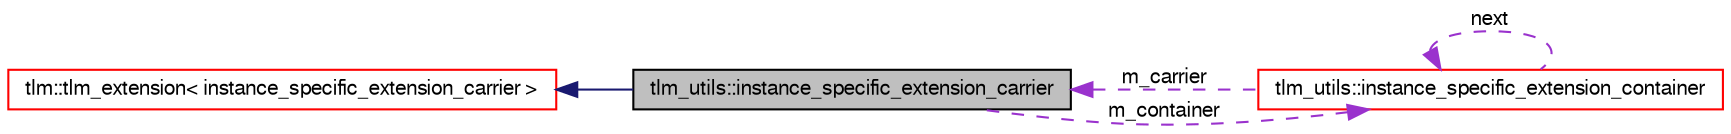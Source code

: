 digraph G
{
  edge [fontname="FreeSans",fontsize="10",labelfontname="FreeSans",labelfontsize="10"];
  node [fontname="FreeSans",fontsize="10",shape=record];
  rankdir=LR;
  Node1 [label="tlm_utils::instance_specific_extension_carrier",height=0.2,width=0.4,color="black", fillcolor="grey75", style="filled" fontcolor="black"];
  Node2 -> Node1 [dir=back,color="midnightblue",fontsize="10",style="solid",fontname="FreeSans"];
  Node2 [label="tlm::tlm_extension\< instance_specific_extension_carrier \>",height=0.2,width=0.4,color="red", fillcolor="white", style="filled",URL="$a00079.html"];
  Node3 -> Node1 [dir=back,color="darkorchid3",fontsize="10",style="dashed",label="m_container",fontname="FreeSans"];
  Node3 [label="tlm_utils::instance_specific_extension_container",height=0.2,width=0.4,color="red", fillcolor="white", style="filled",URL="$a00011.html"];
  Node3 -> Node3 [dir=back,color="darkorchid3",fontsize="10",style="dashed",label="next",fontname="FreeSans"];
  Node1 -> Node3 [dir=back,color="darkorchid3",fontsize="10",style="dashed",label="m_carrier",fontname="FreeSans"];
}
